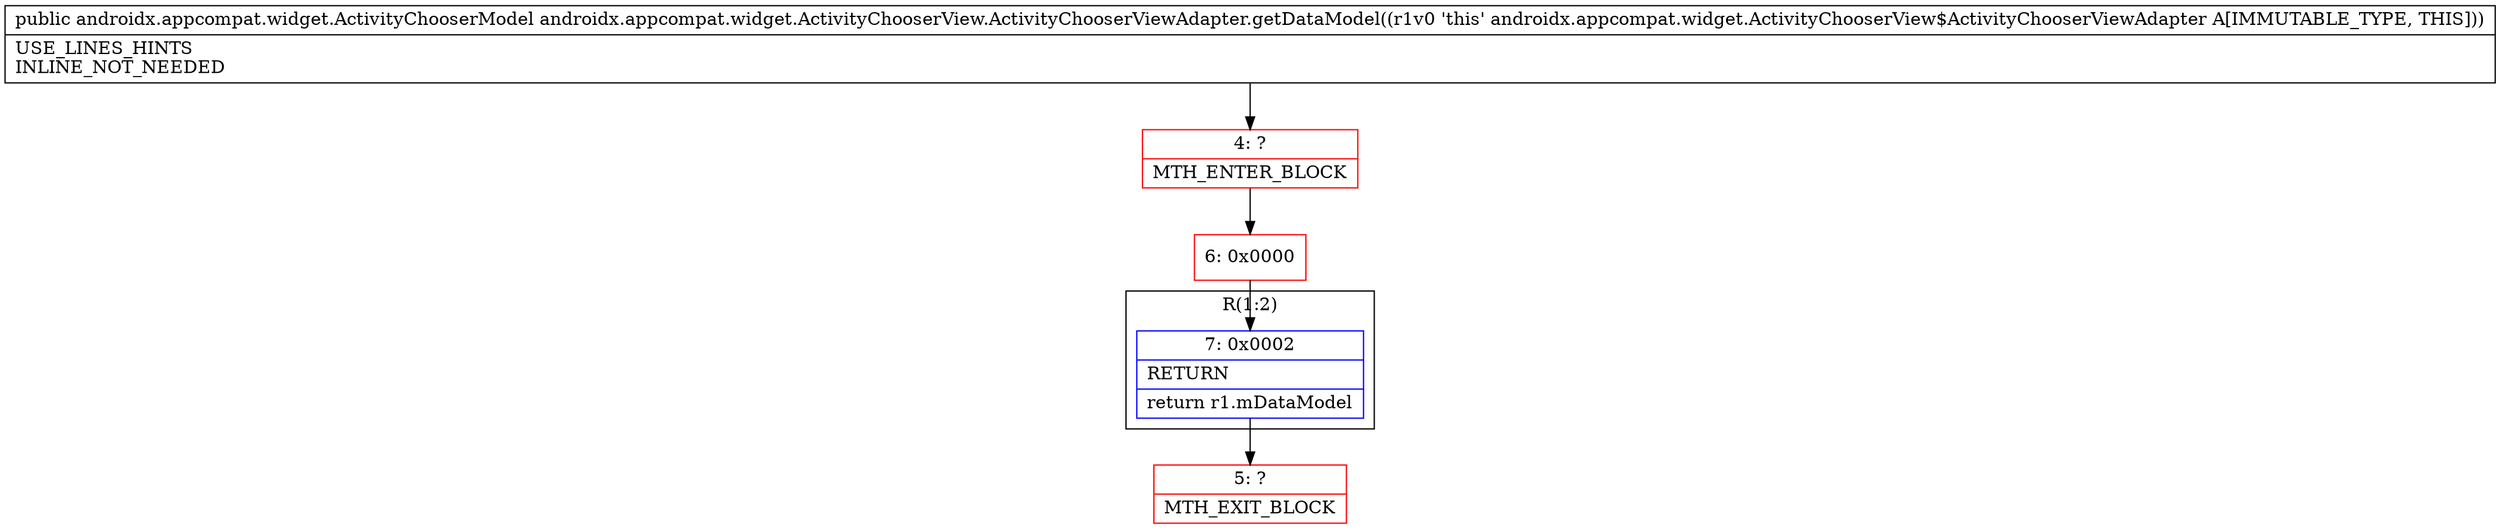 digraph "CFG forandroidx.appcompat.widget.ActivityChooserView.ActivityChooserViewAdapter.getDataModel()Landroidx\/appcompat\/widget\/ActivityChooserModel;" {
subgraph cluster_Region_170852098 {
label = "R(1:2)";
node [shape=record,color=blue];
Node_7 [shape=record,label="{7\:\ 0x0002|RETURN\l|return r1.mDataModel\l}"];
}
Node_4 [shape=record,color=red,label="{4\:\ ?|MTH_ENTER_BLOCK\l}"];
Node_6 [shape=record,color=red,label="{6\:\ 0x0000}"];
Node_5 [shape=record,color=red,label="{5\:\ ?|MTH_EXIT_BLOCK\l}"];
MethodNode[shape=record,label="{public androidx.appcompat.widget.ActivityChooserModel androidx.appcompat.widget.ActivityChooserView.ActivityChooserViewAdapter.getDataModel((r1v0 'this' androidx.appcompat.widget.ActivityChooserView$ActivityChooserViewAdapter A[IMMUTABLE_TYPE, THIS]))  | USE_LINES_HINTS\lINLINE_NOT_NEEDED\l}"];
MethodNode -> Node_4;Node_7 -> Node_5;
Node_4 -> Node_6;
Node_6 -> Node_7;
}

